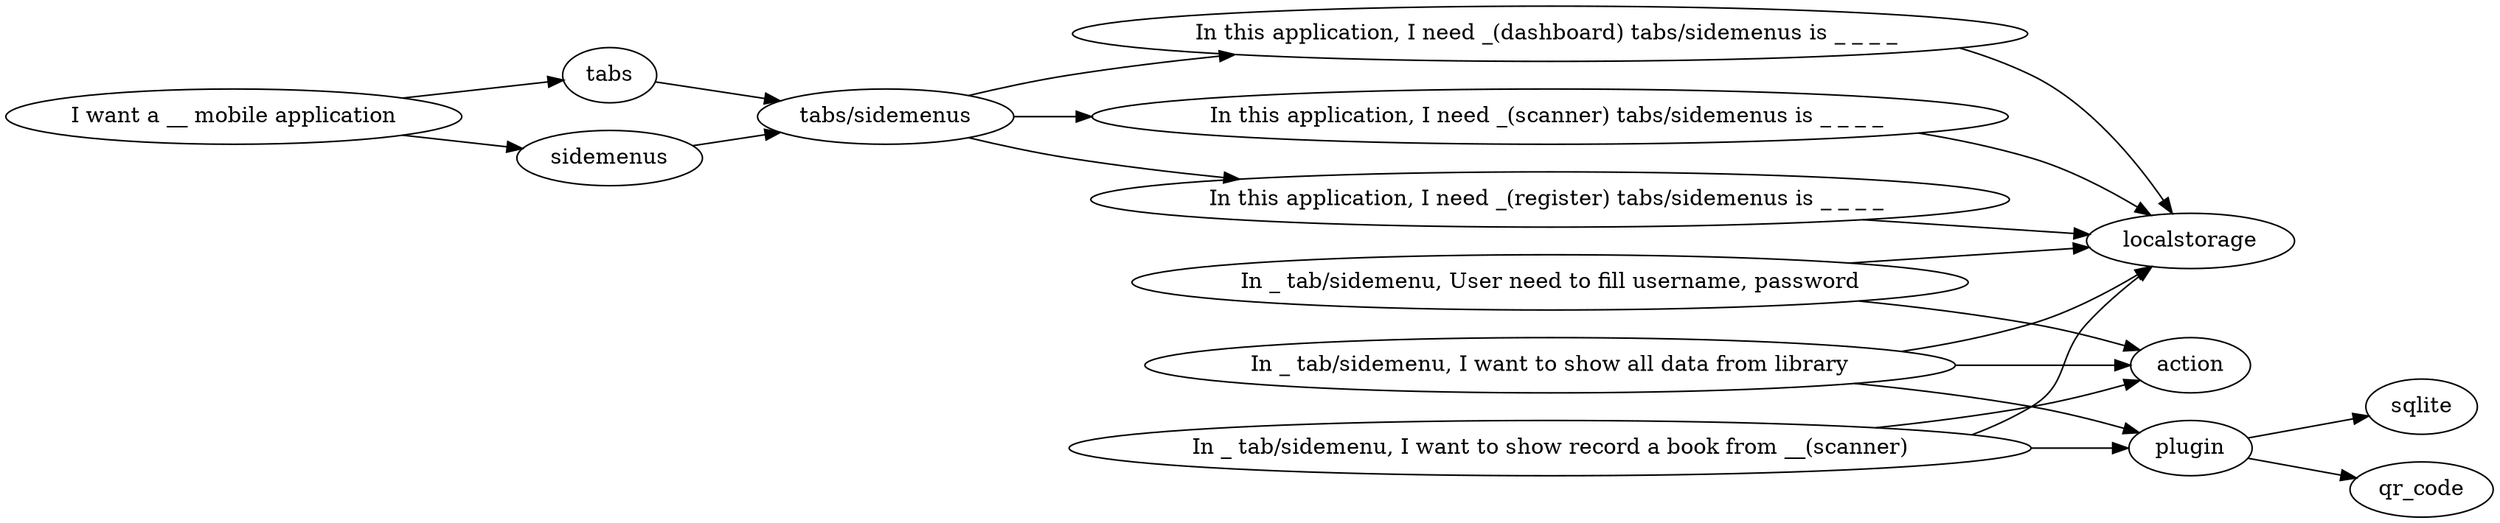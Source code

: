 digraph G {
	rankdir = LR;
	"I want a __ mobile application" -> tabs -> "tabs/sidemenus";
	"I want a __ mobile application" -> sidemenus -> "tabs/sidemenus";

	"tabs/sidemenus" -> "In this application, I need _(dashboard) tabs/sidemenus is _ _ _ _ " -> localstorage;
	"In _ tab/sidemenu, I want to show all data from library" -> localstorage;
	"In _ tab/sidemenu, I want to show all data from library" -> action;
	"In _ tab/sidemenu, I want to show all data from library" -> plugin -> sqlite;

	"tabs/sidemenus" -> "In this application, I need _(scanner) tabs/sidemenus is _ _ _ _ " -> localstorage;
	"In _ tab/sidemenu, I want to show record a book from __(scanner)" -> localstorage;
	"In _ tab/sidemenu, I want to show record a book from __(scanner)" -> action;
	"In _ tab/sidemenu, I want to show record a book from __(scanner)" -> plugin -> qr_code;

	"tabs/sidemenus" -> "In this application, I need _(register) tabs/sidemenus is _ _ _ _ " -> localstorage;
	"In _ tab/sidemenu, User need to fill username, password" -> localstorage;
	"In _ tab/sidemenu, User need to fill username, password" -> action;

}